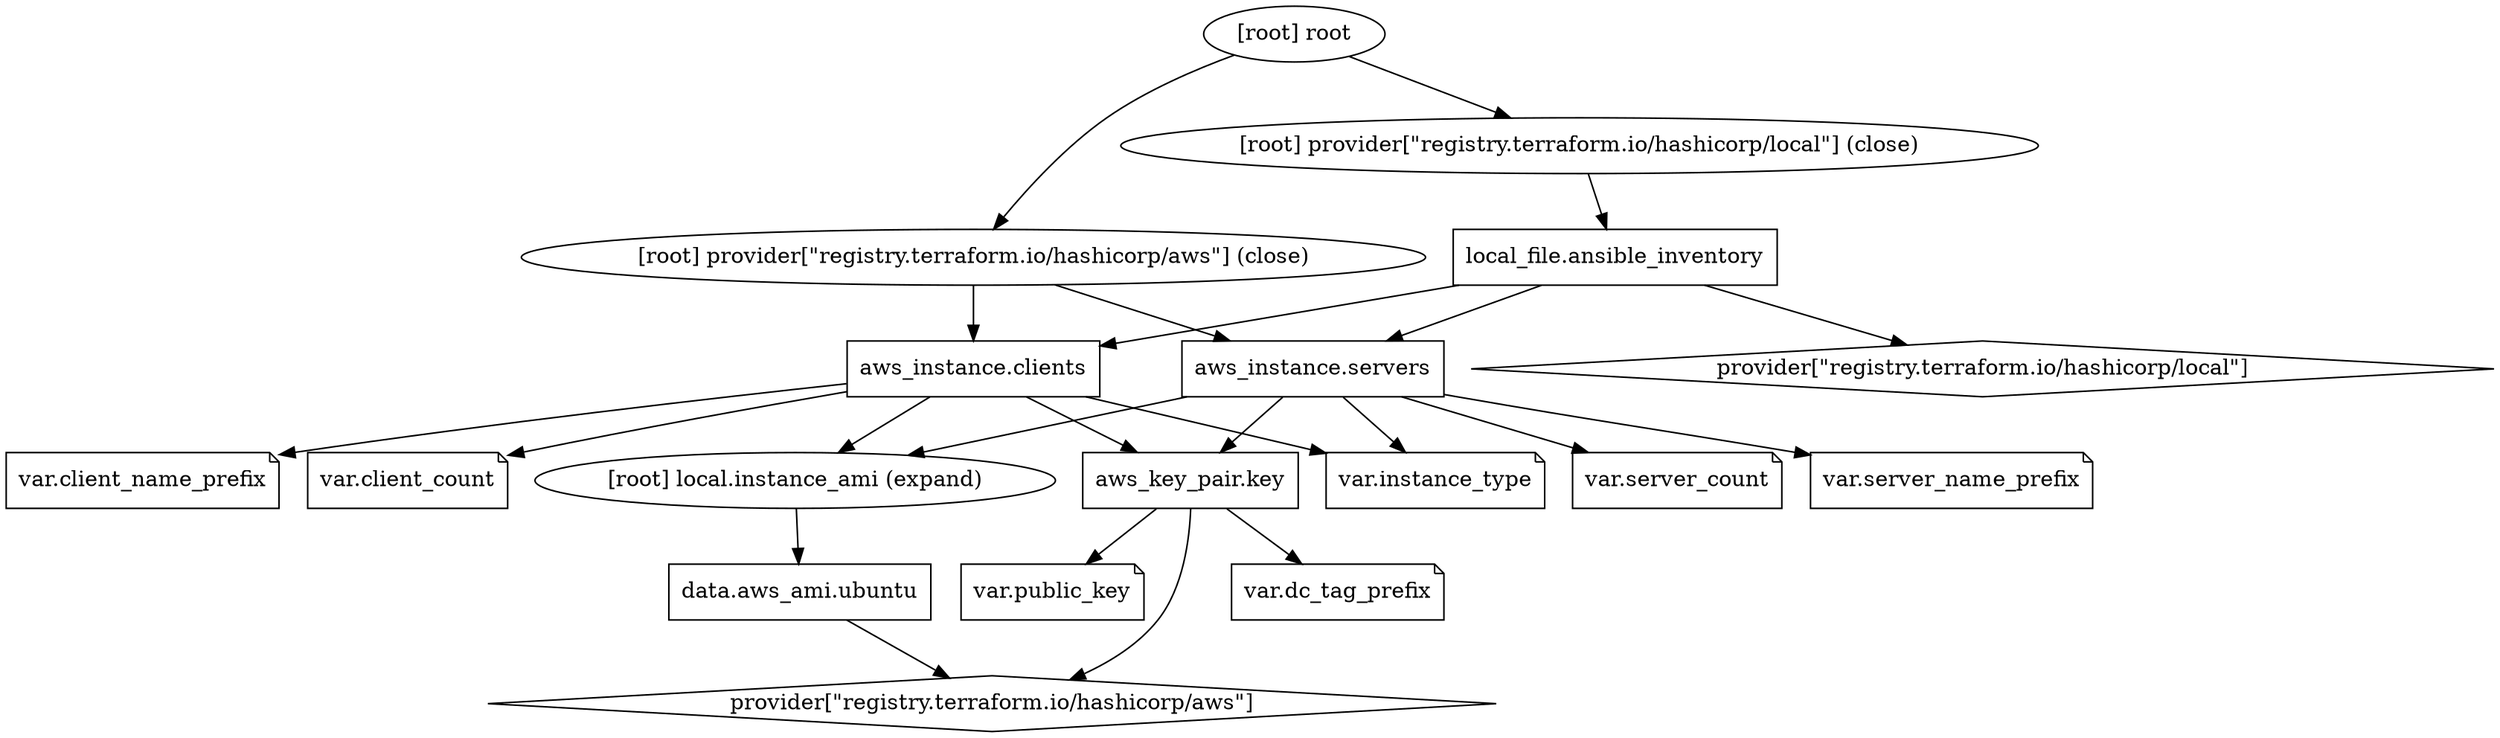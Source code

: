 digraph {
	compound = "true"
	newrank = "true"
	subgraph "root" {
		"[root] aws_instance.clients (expand)" [label = "aws_instance.clients", shape = "box"]
		"[root] aws_instance.servers (expand)" [label = "aws_instance.servers", shape = "box"]
		"[root] aws_key_pair.key (expand)" [label = "aws_key_pair.key", shape = "box"]
		"[root] data.aws_ami.ubuntu (expand)" [label = "data.aws_ami.ubuntu", shape = "box"]
		"[root] local_file.ansible_inventory (expand)" [label = "local_file.ansible_inventory", shape = "box"]
		"[root] provider[\"registry.terraform.io/hashicorp/aws\"]" [label = "provider[\"registry.terraform.io/hashicorp/aws\"]", shape = "diamond"]
		"[root] provider[\"registry.terraform.io/hashicorp/local\"]" [label = "provider[\"registry.terraform.io/hashicorp/local\"]", shape = "diamond"]
		"[root] var.client_count" [label = "var.client_count", shape = "note"]
		"[root] var.client_name_prefix" [label = "var.client_name_prefix", shape = "note"]
		"[root] var.dc_tag_prefix" [label = "var.dc_tag_prefix", shape = "note"]
		"[root] var.instance_type" [label = "var.instance_type", shape = "note"]
		"[root] var.public_key" [label = "var.public_key", shape = "note"]
		"[root] var.server_count" [label = "var.server_count", shape = "note"]
		"[root] var.server_name_prefix" [label = "var.server_name_prefix", shape = "note"]
		"[root] aws_instance.clients (expand)" -> "[root] aws_key_pair.key (expand)"
		"[root] aws_instance.clients (expand)" -> "[root] local.instance_ami (expand)"
		"[root] aws_instance.clients (expand)" -> "[root] var.client_count"
		"[root] aws_instance.clients (expand)" -> "[root] var.client_name_prefix"
		"[root] aws_instance.clients (expand)" -> "[root] var.instance_type"
		"[root] aws_instance.servers (expand)" -> "[root] aws_key_pair.key (expand)"
		"[root] aws_instance.servers (expand)" -> "[root] local.instance_ami (expand)"
		"[root] aws_instance.servers (expand)" -> "[root] var.instance_type"
		"[root] aws_instance.servers (expand)" -> "[root] var.server_count"
		"[root] aws_instance.servers (expand)" -> "[root] var.server_name_prefix"
		"[root] aws_key_pair.key (expand)" -> "[root] provider[\"registry.terraform.io/hashicorp/aws\"]"
		"[root] aws_key_pair.key (expand)" -> "[root] var.dc_tag_prefix"
		"[root] aws_key_pair.key (expand)" -> "[root] var.public_key"
		"[root] data.aws_ami.ubuntu (expand)" -> "[root] provider[\"registry.terraform.io/hashicorp/aws\"]"
		"[root] local.instance_ami (expand)" -> "[root] data.aws_ami.ubuntu (expand)"
		"[root] local_file.ansible_inventory (expand)" -> "[root] aws_instance.clients (expand)"
		"[root] local_file.ansible_inventory (expand)" -> "[root] aws_instance.servers (expand)"
		"[root] local_file.ansible_inventory (expand)" -> "[root] provider[\"registry.terraform.io/hashicorp/local\"]"
		"[root] provider[\"registry.terraform.io/hashicorp/aws\"] (close)" -> "[root] aws_instance.clients (expand)"
		"[root] provider[\"registry.terraform.io/hashicorp/aws\"] (close)" -> "[root] aws_instance.servers (expand)"
		"[root] provider[\"registry.terraform.io/hashicorp/local\"] (close)" -> "[root] local_file.ansible_inventory (expand)"
		"[root] root" -> "[root] provider[\"registry.terraform.io/hashicorp/aws\"] (close)"
		"[root] root" -> "[root] provider[\"registry.terraform.io/hashicorp/local\"] (close)"
	}
}

